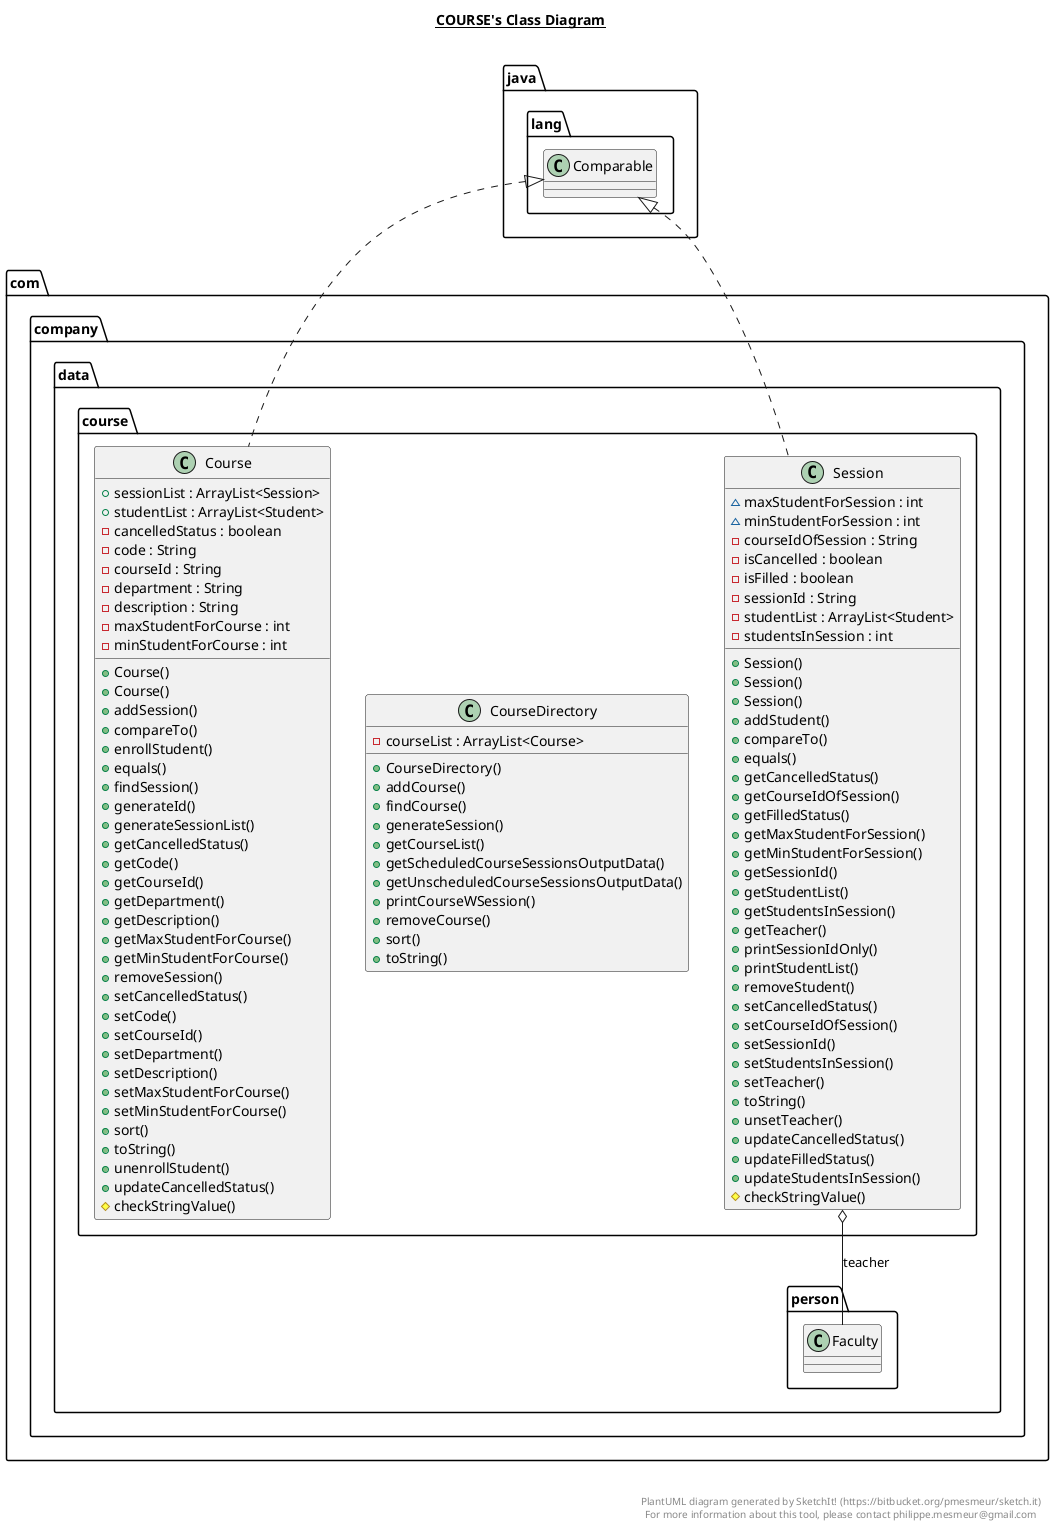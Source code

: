 @startuml

title __COURSE's Class Diagram__\n

  namespace com.company {
    namespace data.course {
      class com.company.data.course.Course {
          + sessionList : ArrayList<Session>
          + studentList : ArrayList<Student>
          - cancelledStatus : boolean
          - code : String
          - courseId : String
          - department : String
          - description : String
          - maxStudentForCourse : int
          - minStudentForCourse : int
          + Course()
          + Course()
          + addSession()
          + compareTo()
          + enrollStudent()
          + equals()
          + findSession()
          + generateId()
          + generateSessionList()
          + getCancelledStatus()
          + getCode()
          + getCourseId()
          + getDepartment()
          + getDescription()
          + getMaxStudentForCourse()
          + getMinStudentForCourse()
          + removeSession()
          + setCancelledStatus()
          + setCode()
          + setCourseId()
          + setDepartment()
          + setDescription()
          + setMaxStudentForCourse()
          + setMinStudentForCourse()
          + sort()
          + toString()
          + unenrollStudent()
          + updateCancelledStatus()
          # checkStringValue()
      }
    }
  }
  

  namespace com.company {
    namespace data.course {
      class com.company.data.course.CourseDirectory {
          - courseList : ArrayList<Course>
          + CourseDirectory()
          + addCourse()
          + findCourse()
          + generateSession()
          + getCourseList()
          + getScheduledCourseSessionsOutputData()
          + getUnscheduledCourseSessionsOutputData()
          + printCourseWSession()
          + removeCourse()
          + sort()
          + toString()
      }
    }
  }
  

  namespace com.company {
    namespace data.course {
      class com.company.data.course.Session {
          ~ maxStudentForSession : int
          ~ minStudentForSession : int
          - courseIdOfSession : String
          - isCancelled : boolean
          - isFilled : boolean
          - sessionId : String
          - studentList : ArrayList<Student>
          - studentsInSession : int
          + Session()
          + Session()
          + Session()
          + addStudent()
          + compareTo()
          + equals()
          + getCancelledStatus()
          + getCourseIdOfSession()
          + getFilledStatus()
          + getMaxStudentForSession()
          + getMinStudentForSession()
          + getSessionId()
          + getStudentList()
          + getStudentsInSession()
          + getTeacher()
          + printSessionIdOnly()
          + printStudentList()
          + removeStudent()
          + setCancelledStatus()
          + setCourseIdOfSession()
          + setSessionId()
          + setStudentsInSession()
          + setTeacher()
          + toString()
          + unsetTeacher()
          + updateCancelledStatus()
          + updateFilledStatus()
          + updateStudentsInSession()
          # checkStringValue()
      }
    }
  }
  

  com.company.data.course.Course .up.|> java.lang.Comparable
  com.company.data.course.Session .up.|> java.lang.Comparable
  com.company.data.course.Session o-- com.company.data.person.Faculty : teacher


right footer


PlantUML diagram generated by SketchIt! (https://bitbucket.org/pmesmeur/sketch.it)
For more information about this tool, please contact philippe.mesmeur@gmail.com
endfooter

@enduml
